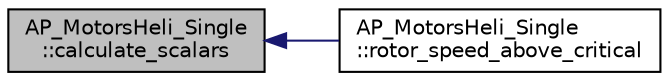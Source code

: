 digraph "AP_MotorsHeli_Single::calculate_scalars"
{
 // INTERACTIVE_SVG=YES
  edge [fontname="Helvetica",fontsize="10",labelfontname="Helvetica",labelfontsize="10"];
  node [fontname="Helvetica",fontsize="10",shape=record];
  rankdir="LR";
  Node1 [label="AP_MotorsHeli_Single\l::calculate_scalars",height=0.2,width=0.4,color="black", fillcolor="grey75", style="filled", fontcolor="black"];
  Node1 -> Node2 [dir="back",color="midnightblue",fontsize="10",style="solid",fontname="Helvetica"];
  Node2 [label="AP_MotorsHeli_Single\l::rotor_speed_above_critical",height=0.2,width=0.4,color="black", fillcolor="white", style="filled",URL="$classAP__MotorsHeli__Single.html#ac58406ec975c076b307c6382064e89b8"];
}
